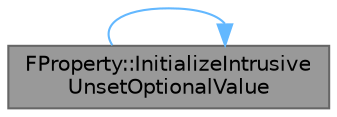 digraph "FProperty::InitializeIntrusiveUnsetOptionalValue"
{
 // INTERACTIVE_SVG=YES
 // LATEX_PDF_SIZE
  bgcolor="transparent";
  edge [fontname=Helvetica,fontsize=10,labelfontname=Helvetica,labelfontsize=10];
  node [fontname=Helvetica,fontsize=10,shape=box,height=0.2,width=0.4];
  rankdir="LR";
  Node1 [id="Node000001",label="FProperty::InitializeIntrusive\lUnsetOptionalValue",height=0.2,width=0.4,color="gray40", fillcolor="grey60", style="filled", fontcolor="black",tooltip="Returns whether this type has a special state for an unset TOptional meaning the size TOptional<T> an..."];
  Node1 -> Node1 [id="edge1_Node000001_Node000001",color="steelblue1",style="solid",tooltip=" "];
}
